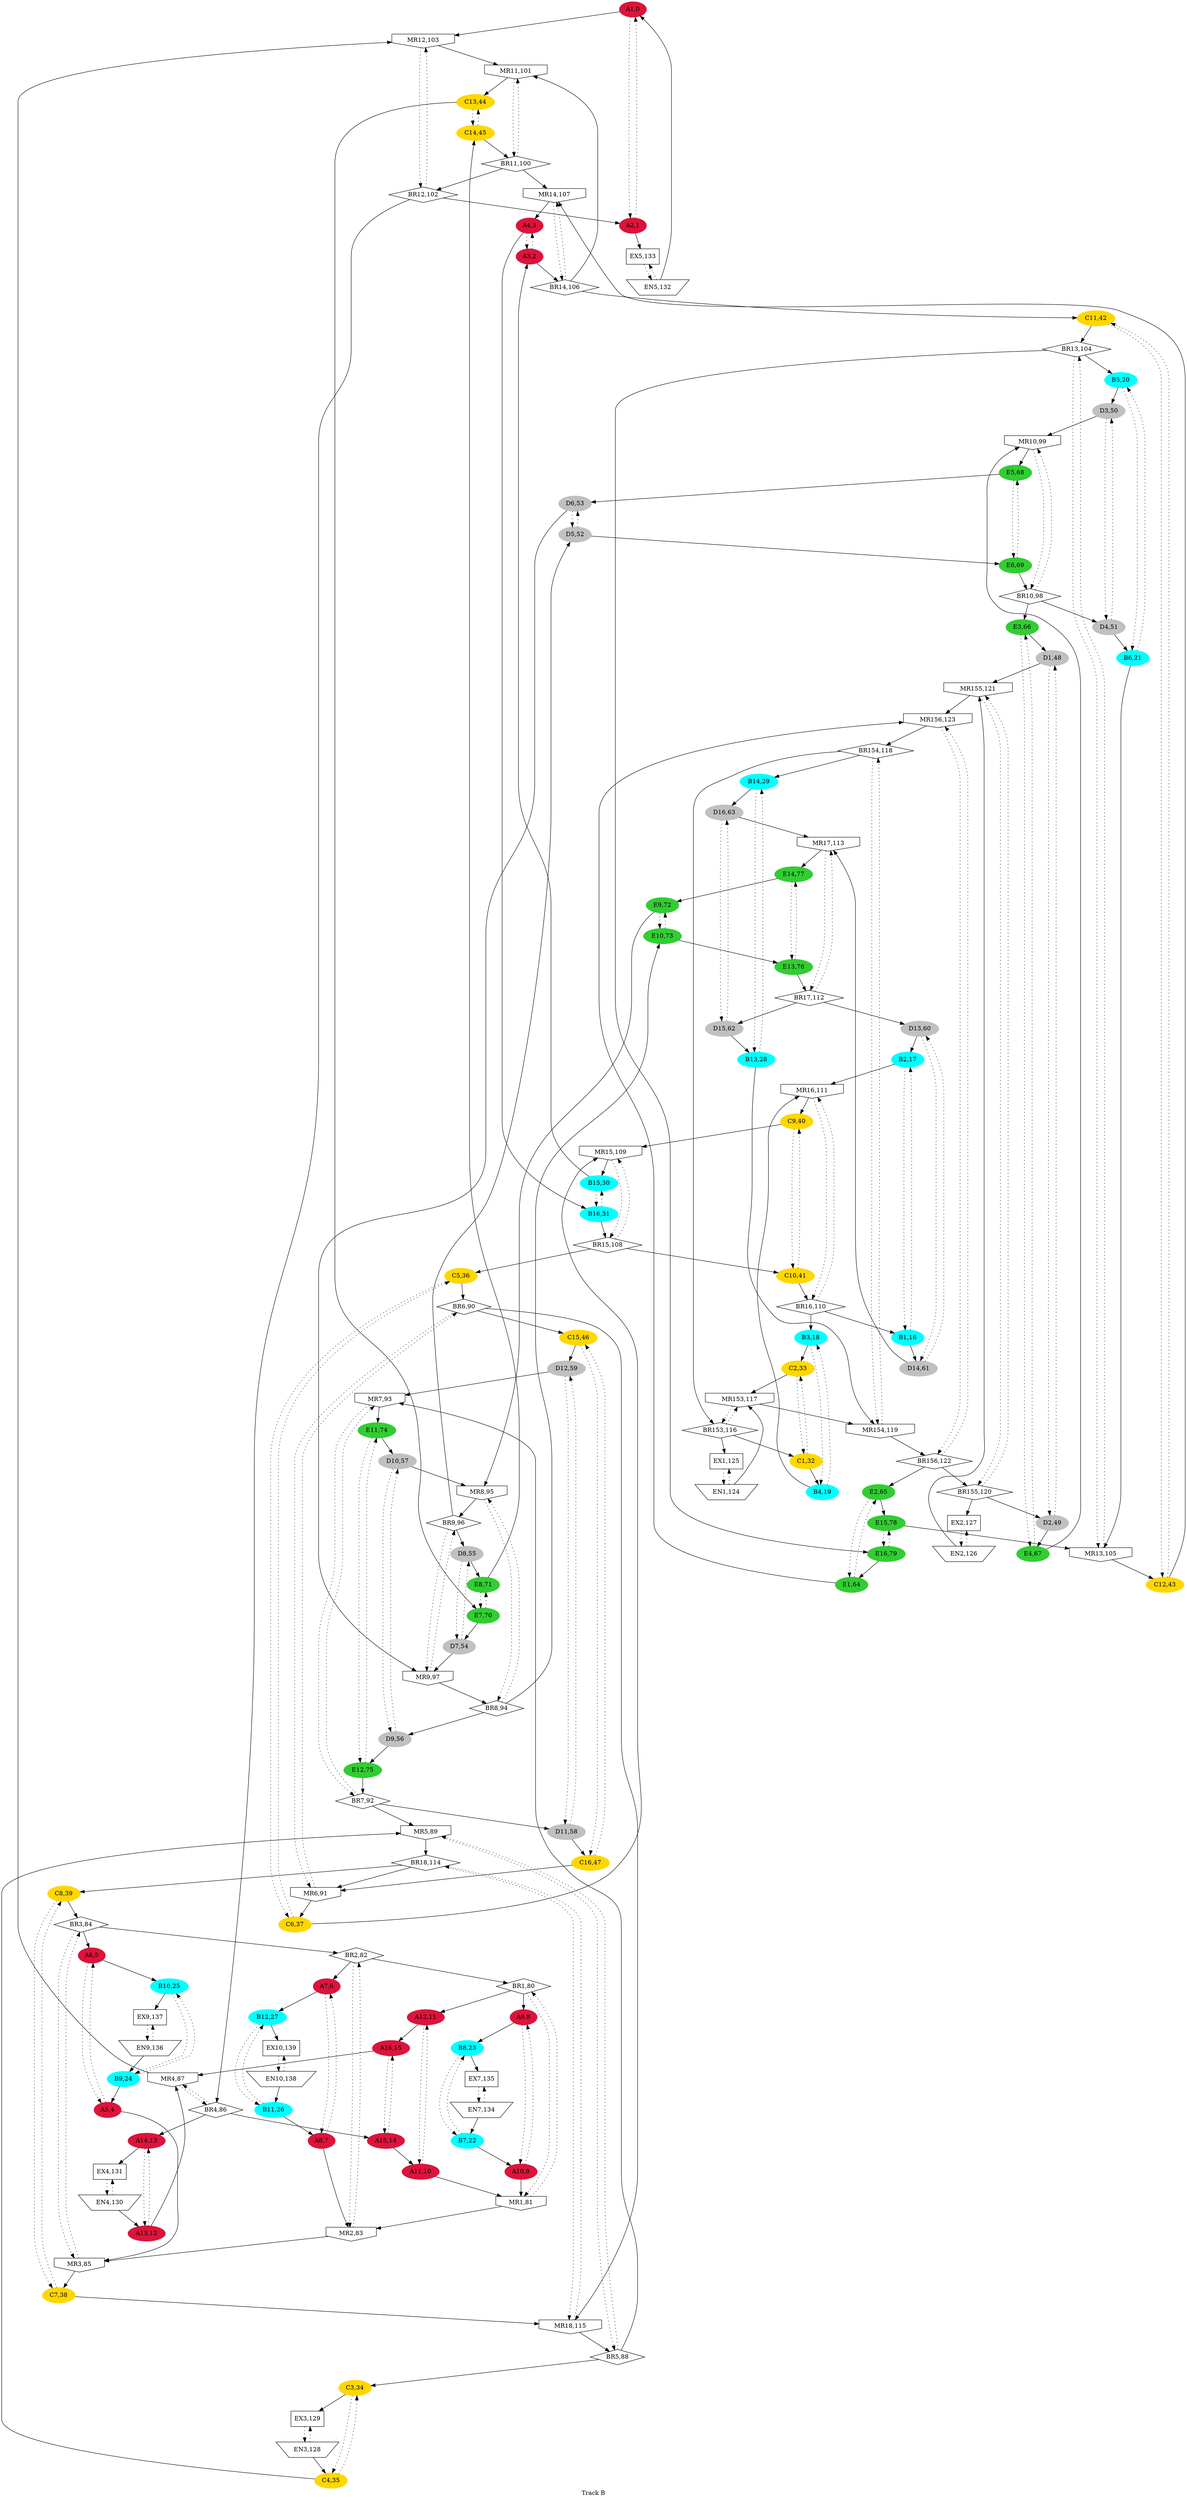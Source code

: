 digraph TrackB {
    label="Track B";

    track0 [color=crimson,style=filled];
    track1 [color=crimson,style=filled];
    track2 [color=crimson,style=filled];
    track3 [color=crimson,style=filled];
    track4 [color=crimson,style=filled];
    track5 [color=crimson,style=filled];
    track6 [color=crimson,style=filled];
    track7 [color=crimson,style=filled];
    track8 [color=crimson,style=filled];
    track9 [color=crimson,style=filled];
    track10 [color=crimson,style=filled];
    track11 [color=crimson,style=filled];
    track12 [color=crimson,style=filled];
    track13 [color=crimson,style=filled];
    track14 [color=crimson,style=filled];
    track15 [color=crimson,style=filled];
    track16 [color=cyan,style=filled];
    track17 [color=cyan,style=filled];
    track18 [color=cyan,style=filled];
    track19 [color=cyan,style=filled];
    track20 [color=cyan,style=filled];
    track21 [color=cyan,style=filled];
    track22 [color=cyan,style=filled];
    track23 [color=cyan,style=filled];
    track24 [color=cyan,style=filled];
    track25 [color=cyan,style=filled];
    track26 [color=cyan,style=filled];
    track27 [color=cyan,style=filled];
    track28 [color=cyan,style=filled];
    track29 [color=cyan,style=filled];
    track30 [color=cyan,style=filled];
    track31 [color=cyan,style=filled];
    track32 [color=gold,style=filled];
    track33 [color=gold,style=filled];
    track34 [color=gold,style=filled];
    track35 [color=gold,style=filled];
    track36 [color=gold,style=filled];
    track37 [color=gold,style=filled];
    track38 [color=gold,style=filled];
    track39 [color=gold,style=filled];
    track40 [color=gold,style=filled];
    track41 [color=gold,style=filled];
    track42 [color=gold,style=filled];
    track43 [color=gold,style=filled];
    track44 [color=gold,style=filled];
    track45 [color=gold,style=filled];
    track46 [color=gold,style=filled];
    track47 [color=gold,style=filled];
    track48 [color=grey,style=filled];
    track49 [color=grey,style=filled];
    track50 [color=grey,style=filled];
    track51 [color=grey,style=filled];
    track52 [color=grey,style=filled];
    track53 [color=grey,style=filled];
    track54 [color=grey,style=filled];
    track55 [color=grey,style=filled];
    track56 [color=grey,style=filled];
    track57 [color=grey,style=filled];
    track58 [color=grey,style=filled];
    track59 [color=grey,style=filled];
    track60 [color=grey,style=filled];
    track61 [color=grey,style=filled];
    track62 [color=grey,style=filled];
    track63 [color=grey,style=filled];
    track64 [color=limegreen,style=filled];
    track65 [color=limegreen,style=filled];
    track66 [color=limegreen,style=filled];
    track67 [color=limegreen,style=filled];
    track68 [color=limegreen,style=filled];
    track69 [color=limegreen,style=filled];
    track70 [color=limegreen,style=filled];
    track71 [color=limegreen,style=filled];
    track72 [color=limegreen,style=filled];
    track73 [color=limegreen,style=filled];
    track74 [color=limegreen,style=filled];
    track75 [color=limegreen,style=filled];
    track76 [color=limegreen,style=filled];
    track77 [color=limegreen,style=filled];
    track78 [color=limegreen,style=filled];
    track79 [color=limegreen,style=filled];

    track0 [label="A1,0"];
    track1 [label="A2,1"];
    track2 [label="A3,2"];
    track3 [label="A4,3"];
    track4 [label="A5,4"];
    track5 [label="A6,5"];
    track6 [label="A7,6"];
    track7 [label="A8,7"];
    track8 [label="A9,8"];
    track9 [label="A10,9"];
    track10 [label="A11,10"];
    track11 [label="A12,11"];
    track12 [label="A13,12"];
    track13 [label="A14,13"];
    track14 [label="A15,14"];
    track15 [label="A16,15"];
    track16 [label="B1,16"];
    track17 [label="B2,17"];
    track18 [label="B3,18"];
    track19 [label="B4,19"];
    track20 [label="B5,20"];
    track21 [label="B6,21"];
    track22 [label="B7,22"];
    track23 [label="B8,23"];
    track24 [label="B9,24"];
    track25 [label="B10,25"];
    track26 [label="B11,26"];
    track27 [label="B12,27"];
    track28 [label="B13,28"];
    track29 [label="B14,29"];
    track30 [label="B15,30"];
    track31 [label="B16,31"];
    track32 [label="C1,32"];
    track33 [label="C2,33"];
    track34 [label="C3,34"];
    track35 [label="C4,35"];
    track36 [label="C5,36"];
    track37 [label="C6,37"];
    track38 [label="C7,38"];
    track39 [label="C8,39"];
    track40 [label="C9,40"];
    track41 [label="C10,41"];
    track42 [label="C11,42"];
    track43 [label="C12,43"];
    track44 [label="C13,44"];
    track45 [label="C14,45"];
    track46 [label="C15,46"];
    track47 [label="C16,47"];
    track48 [label="D1,48"];
    track49 [label="D2,49"];
    track50 [label="D3,50"];
    track51 [label="D4,51"];
    track52 [label="D5,52"];
    track53 [label="D6,53"];
    track54 [label="D7,54"];
    track55 [label="D8,55"];
    track56 [label="D9,56"];
    track57 [label="D10,57"];
    track58 [label="D11,58"];
    track59 [label="D12,59"];
    track60 [label="D13,60"];
    track61 [label="D14,61"];
    track62 [label="D15,62"];
    track63 [label="D16,63"];
    track64 [label="E1,64"];
    track65 [label="E2,65"];
    track66 [label="E3,66"];
    track67 [label="E4,67"];
    track68 [label="E5,68"];
    track69 [label="E6,69"];
    track70 [label="E7,70"];
    track71 [label="E8,71"];
    track72 [label="E9,72"];
    track73 [label="E10,73"];
    track74 [label="E11,74"];
    track75 [label="E12,75"];
    track76 [label="E13,76"];
    track77 [label="E14,77"];
    track78 [label="E15,78"];
    track79 [label="E16,79"];
    track80 [label="BR1,80"];
    track81 [label="MR1,81"];
    track82 [label="BR2,82"];
    track83 [label="MR2,83"];
    track84 [label="BR3,84"];
    track85 [label="MR3,85"];
    track86 [label="BR4,86"];
    track87 [label="MR4,87"];
    track88 [label="BR5,88"];
    track89 [label="MR5,89"];
    track90 [label="BR6,90"];
    track91 [label="MR6,91"];
    track92 [label="BR7,92"];
    track93 [label="MR7,93"];
    track94 [label="BR8,94"];
    track95 [label="MR8,95"];
    track96 [label="BR9,96"];
    track97 [label="MR9,97"];
    track98 [label="BR10,98"];
    track99 [label="MR10,99"];
    track100 [label="BR11,100"];
    track101 [label="MR11,101"];
    track102 [label="BR12,102"];
    track103 [label="MR12,103"];
    track104 [label="BR13,104"];
    track105 [label="MR13,105"];
    track106 [label="BR14,106"];
    track107 [label="MR14,107"];
    track108 [label="BR15,108"];
    track109 [label="MR15,109"];
    track110 [label="BR16,110"];
    track111 [label="MR16,111"];
    track112 [label="BR17,112"];
    track113 [label="MR17,113"];
    track114 [label="BR18,114"];
    track115 [label="MR18,115"];
    track116 [label="BR153,116"];
    track117 [label="MR153,117"];
    track118 [label="BR154,118"];
    track119 [label="MR154,119"];
    track120 [label="BR155,120"];
    track121 [label="MR155,121"];
    track122 [label="BR156,122"];
    track123 [label="MR156,123"];
    track124 [label="EN1,124"];
    track125 [label="EX1,125"];
    track126 [label="EN2,126"];
    track127 [label="EX2,127"];
    track128 [label="EN3,128"];
    track129 [label="EX3,129"];
    track130 [label="EN4,130"];
    track131 [label="EX4,131"];
    track132 [label="EN5,132"];
    track133 [label="EX5,133"];
    track134 [label="EN7,134"];
    track135 [label="EX7,135"];
    track136 [label="EN9,136"];
    track137 [label="EX9,137"];
    track138 [label="EN10,138"];
    track139 [label="EX10,139"];

    track80 [shape=diamond];
    track81 [shape=invhouse];
    track82 [shape=diamond];
    track83 [shape=invhouse];
    track84 [shape=diamond];
    track85 [shape=invhouse];
    track86 [shape=diamond];
    track87 [shape=invhouse];
    track88 [shape=diamond];
    track89 [shape=invhouse];
    track90 [shape=diamond];
    track91 [shape=invhouse];
    track92 [shape=diamond];
    track93 [shape=invhouse];
    track94 [shape=diamond];
    track95 [shape=invhouse];
    track96 [shape=diamond];
    track97 [shape=invhouse];
    track98 [shape=diamond];
    track99 [shape=invhouse];
    track100 [shape=diamond];
    track101 [shape=invhouse];
    track102 [shape=diamond];
    track103 [shape=invhouse];
    track104 [shape=diamond];
    track105 [shape=invhouse];
    track106 [shape=diamond];
    track107 [shape=invhouse];
    track108 [shape=diamond];
    track109 [shape=invhouse];
    track110 [shape=diamond];
    track111 [shape=invhouse];
    track112 [shape=diamond];
    track113 [shape=invhouse];
    track114 [shape=diamond];
    track115 [shape=invhouse];
    track116 [shape=diamond];
    track117 [shape=invhouse];
    track118 [shape=diamond];
    track119 [shape=invhouse];
    track120 [shape=diamond];
    track121 [shape=invhouse];
    track122 [shape=diamond];
    track123 [shape=invhouse];
    track124 [shape=invtrapezium];
    track125 [shape=box];
    track126 [shape=invtrapezium];
    track127 [shape=box];
    track128 [shape=invtrapezium];
    track129 [shape=box];
    track130 [shape=invtrapezium];
    track131 [shape=box];
    track132 [shape=invtrapezium];
    track133 [shape=box];
    track134 [shape=invtrapezium];
    track135 [shape=box];
    track136 [shape=invtrapezium];
    track137 [shape=box];
    track138 [shape=invtrapezium];
    track139 [shape=box];

    track0 -> track103;
    track1 -> track133;
    track2 -> track106;
    track3 -> track31;
    track4 -> track85;
    track5 -> track25;
    track6 -> track27;
    track7 -> track83;
    track8 -> track23;
    track9 -> track81;
    track10 -> track81;
    track11 -> track15;
    track12 -> track87;
    track13 -> track131;
    track14 -> track10;
    track15 -> track87;
    track16 -> track61;
    track17 -> track111;
    track18 -> track33;
    track19 -> track111;
    track20 -> track50;
    track21 -> track105;
    track22 -> track9;
    track23 -> track135;
    track24 -> track4;
    track25 -> track137;
    track26 -> track7;
    track27 -> track139;
    track28 -> track119;
    track29 -> track63;
    track30 -> track2;
    track31 -> track108;
    track32 -> track19;
    track33 -> track117;
    track34 -> track129;
    track35 -> track89;
    track36 -> track90;
    track37 -> track109;
    track38 -> track115;
    track39 -> track84;
    track40 -> track109;
    track41 -> track110;
    track42 -> track104;
    track43 -> track107;
    track44 -> track70;
    track45 -> track100;
    track46 -> track59;
    track47 -> track91;
    track48 -> track121;
    track49 -> track67;
    track50 -> track99;
    track51 -> track21;
    track52 -> track69;
    track53 -> track97;
    track54 -> track97;
    track55 -> track71;
    track56 -> track75;
    track57 -> track95;
    track58 -> track47;
    track59 -> track93;
    track60 -> track17;
    track61 -> track113;
    track62 -> track28;
    track63 -> track113;
    track64 -> track123;
    track65 -> track78;
    track66 -> track48;
    track67 -> track99;
    track68 -> track53;
    track69 -> track98;
    track70 -> track54;
    track71 -> track45;
    track72 -> track95;
    track73 -> track76;
    track74 -> track57;
    track75 -> track92;
    track76 -> track112;
    track77 -> track72;
    track78 -> track105;
    track79 -> track64;
    track80 -> track11;
    track80 -> track8;
    track81 -> track83;
    track82 -> track80;
    track82 -> track6;
    track83 -> track85;
    track84 -> track5;
    track84 -> track82;
    track85 -> track38;
    track86 -> track14;
    track86 -> track13;
    track87 -> track103;
    track88 -> track34;
    track88 -> track93;
    track89 -> track114;
    track90 -> track46;
    track90 -> track115;
    track91 -> track37;
    track92 -> track58;
    track92 -> track89;
    track93 -> track74;
    track94 -> track56;
    track94 -> track73;
    track95 -> track96;
    track96 -> track55;
    track96 -> track52;
    track97 -> track94;
    track98 -> track51;
    track98 -> track66;
    track99 -> track68;
    track100 -> track102;
    track100 -> track107;
    track101 -> track44;
    track102 -> track1;
    track102 -> track86;
    track103 -> track101;
    track104 -> track20;
    track104 -> track79;
    track105 -> track43;
    track106 -> track101;
    track106 -> track42;
    track107 -> track3;
    track108 -> track36;
    track108 -> track41;
    track109 -> track30;
    track110 -> track16;
    track110 -> track18;
    track111 -> track40;
    track112 -> track60;
    track112 -> track62;
    track113 -> track77;
    track114 -> track39;
    track114 -> track91;
    track115 -> track88;
    track116 -> track125;
    track116 -> track32;
    track117 -> track119;
    track118 -> track116;
    track118 -> track29;
    track119 -> track122;
    track120 -> track127;
    track120 -> track49;
    track121 -> track123;
    track122 -> track120;
    track122 -> track65;
    track123 -> track118;
    track124 -> track117;
    track126 -> track121;
    track128 -> track35;
    track130 -> track12;
    track132 -> track0;
    track134 -> track22;
    track136 -> track24;
    track138 -> track26;

    track0-> track1 [style=dotted];
    track1-> track0 [style=dotted];
    track2-> track3 [style=dotted];
    track3-> track2 [style=dotted];
    track4-> track5 [style=dotted];
    track5-> track4 [style=dotted];
    track6-> track7 [style=dotted];
    track7-> track6 [style=dotted];
    track8-> track9 [style=dotted];
    track9-> track8 [style=dotted];
    track10-> track11 [style=dotted];
    track11-> track10 [style=dotted];
    track12-> track13 [style=dotted];
    track13-> track12 [style=dotted];
    track14-> track15 [style=dotted];
    track15-> track14 [style=dotted];
    track16-> track17 [style=dotted];
    track17-> track16 [style=dotted];
    track18-> track19 [style=dotted];
    track19-> track18 [style=dotted];
    track20-> track21 [style=dotted];
    track21-> track20 [style=dotted];
    track22-> track23 [style=dotted];
    track23-> track22 [style=dotted];
    track24-> track25 [style=dotted];
    track25-> track24 [style=dotted];
    track26-> track27 [style=dotted];
    track27-> track26 [style=dotted];
    track28-> track29 [style=dotted];
    track29-> track28 [style=dotted];
    track30-> track31 [style=dotted];
    track31-> track30 [style=dotted];
    track32-> track33 [style=dotted];
    track33-> track32 [style=dotted];
    track34-> track35 [style=dotted];
    track35-> track34 [style=dotted];
    track36-> track37 [style=dotted];
    track37-> track36 [style=dotted];
    track38-> track39 [style=dotted];
    track39-> track38 [style=dotted];
    track40-> track41 [style=dotted];
    track41-> track40 [style=dotted];
    track42-> track43 [style=dotted];
    track43-> track42 [style=dotted];
    track44-> track45 [style=dotted];
    track45-> track44 [style=dotted];
    track46-> track47 [style=dotted];
    track47-> track46 [style=dotted];
    track48-> track49 [style=dotted];
    track49-> track48 [style=dotted];
    track50-> track51 [style=dotted];
    track51-> track50 [style=dotted];
    track52-> track53 [style=dotted];
    track53-> track52 [style=dotted];
    track54-> track55 [style=dotted];
    track55-> track54 [style=dotted];
    track56-> track57 [style=dotted];
    track57-> track56 [style=dotted];
    track58-> track59 [style=dotted];
    track59-> track58 [style=dotted];
    track60-> track61 [style=dotted];
    track61-> track60 [style=dotted];
    track62-> track63 [style=dotted];
    track63-> track62 [style=dotted];
    track64-> track65 [style=dotted];
    track65-> track64 [style=dotted];
    track66-> track67 [style=dotted];
    track67-> track66 [style=dotted];
    track68-> track69 [style=dotted];
    track69-> track68 [style=dotted];
    track70-> track71 [style=dotted];
    track71-> track70 [style=dotted];
    track72-> track73 [style=dotted];
    track73-> track72 [style=dotted];
    track74-> track75 [style=dotted];
    track75-> track74 [style=dotted];
    track76-> track77 [style=dotted];
    track77-> track76 [style=dotted];
    track78-> track79 [style=dotted];
    track79-> track78 [style=dotted];
    track80-> track81 [style=dotted];
    track81-> track80 [style=dotted];
    track82-> track83 [style=dotted];
    track83-> track82 [style=dotted];
    track84-> track85 [style=dotted];
    track85-> track84 [style=dotted];
    track86-> track87 [style=dotted];
    track87-> track86 [style=dotted];
    track88-> track89 [style=dotted];
    track89-> track88 [style=dotted];
    track90-> track91 [style=dotted];
    track91-> track90 [style=dotted];
    track92-> track93 [style=dotted];
    track93-> track92 [style=dotted];
    track94-> track95 [style=dotted];
    track95-> track94 [style=dotted];
    track96-> track97 [style=dotted];
    track97-> track96 [style=dotted];
    track98-> track99 [style=dotted];
    track99-> track98 [style=dotted];
    track100-> track101 [style=dotted];
    track101-> track100 [style=dotted];
    track102-> track103 [style=dotted];
    track103-> track102 [style=dotted];
    track104-> track105 [style=dotted];
    track105-> track104 [style=dotted];
    track106-> track107 [style=dotted];
    track107-> track106 [style=dotted];
    track108-> track109 [style=dotted];
    track109-> track108 [style=dotted];
    track110-> track111 [style=dotted];
    track111-> track110 [style=dotted];
    track112-> track113 [style=dotted];
    track113-> track112 [style=dotted];
    track114-> track115 [style=dotted];
    track115-> track114 [style=dotted];
    track116-> track117 [style=dotted];
    track117-> track116 [style=dotted];
    track118-> track119 [style=dotted];
    track119-> track118 [style=dotted];
    track120-> track121 [style=dotted];
    track121-> track120 [style=dotted];
    track122-> track123 [style=dotted];
    track123-> track122 [style=dotted];
    track124-> track125 [style=dotted];
    track125-> track124 [style=dotted];
    track126-> track127 [style=dotted];
    track127-> track126 [style=dotted];
    track128-> track129 [style=dotted];
    track129-> track128 [style=dotted];
    track130-> track131 [style=dotted];
    track131-> track130 [style=dotted];
    track132-> track133 [style=dotted];
    track133-> track132 [style=dotted];
    track134-> track135 [style=dotted];
    track135-> track134 [style=dotted];
    track136-> track137 [style=dotted];
    track137-> track136 [style=dotted];
    track138-> track139 [style=dotted];
    track139-> track138 [style=dotted];
}